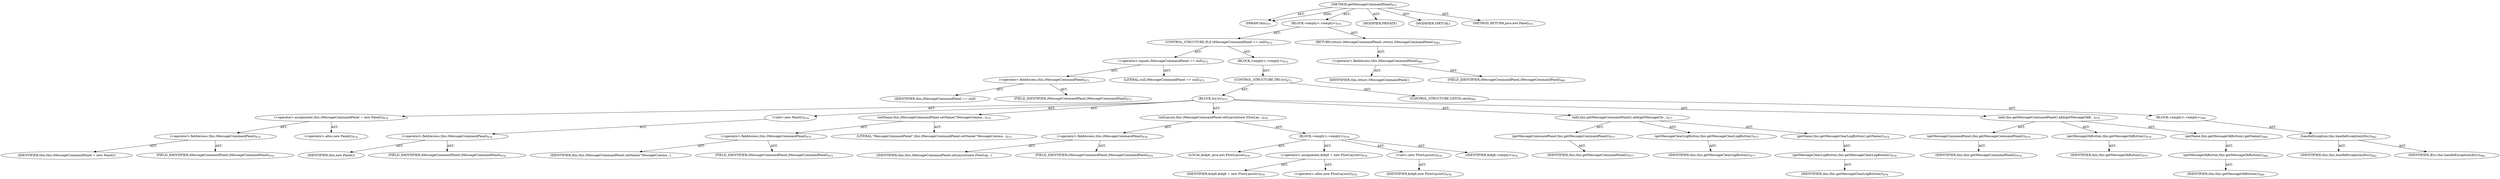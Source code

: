 digraph "getMessageCommandPanel" {  
"111669149749" [label = <(METHOD,getMessageCommandPanel)<SUB>971</SUB>> ]
"115964117034" [label = <(PARAM,this)<SUB>971</SUB>> ]
"25769803956" [label = <(BLOCK,&lt;empty&gt;,&lt;empty&gt;)<SUB>971</SUB>> ]
"47244640377" [label = <(CONTROL_STRUCTURE,IF,if (iMessageCommandPanel == null))<SUB>972</SUB>> ]
"30064772080" [label = <(&lt;operator&gt;.equals,iMessageCommandPanel == null)<SUB>972</SUB>> ]
"30064772081" [label = <(&lt;operator&gt;.fieldAccess,this.iMessageCommandPanel)<SUB>972</SUB>> ]
"68719477401" [label = <(IDENTIFIER,this,iMessageCommandPanel == null)> ]
"55834575208" [label = <(FIELD_IDENTIFIER,iMessageCommandPanel,iMessageCommandPanel)<SUB>972</SUB>> ]
"90194313432" [label = <(LITERAL,null,iMessageCommandPanel == null)<SUB>972</SUB>> ]
"25769803957" [label = <(BLOCK,&lt;empty&gt;,&lt;empty&gt;)<SUB>972</SUB>> ]
"47244640378" [label = <(CONTROL_STRUCTURE,TRY,try)<SUB>973</SUB>> ]
"25769803958" [label = <(BLOCK,try,try)<SUB>973</SUB>> ]
"30064772082" [label = <(&lt;operator&gt;.assignment,this.iMessageCommandPanel = new Panel())<SUB>974</SUB>> ]
"30064772083" [label = <(&lt;operator&gt;.fieldAccess,this.iMessageCommandPanel)<SUB>974</SUB>> ]
"68719477402" [label = <(IDENTIFIER,this,this.iMessageCommandPanel = new Panel())> ]
"55834575209" [label = <(FIELD_IDENTIFIER,iMessageCommandPanel,iMessageCommandPanel)<SUB>974</SUB>> ]
"30064772084" [label = <(&lt;operator&gt;.alloc,new Panel())<SUB>974</SUB>> ]
"30064772085" [label = <(&lt;init&gt;,new Panel())<SUB>974</SUB>> ]
"30064772086" [label = <(&lt;operator&gt;.fieldAccess,this.iMessageCommandPanel)<SUB>974</SUB>> ]
"68719477403" [label = <(IDENTIFIER,this,new Panel())> ]
"55834575210" [label = <(FIELD_IDENTIFIER,iMessageCommandPanel,iMessageCommandPanel)<SUB>974</SUB>> ]
"30064772087" [label = <(setName,this.iMessageCommandPanel.setName(&quot;MessageComma...)<SUB>975</SUB>> ]
"30064772088" [label = <(&lt;operator&gt;.fieldAccess,this.iMessageCommandPanel)<SUB>975</SUB>> ]
"68719477404" [label = <(IDENTIFIER,this,this.iMessageCommandPanel.setName(&quot;MessageComma...)> ]
"55834575211" [label = <(FIELD_IDENTIFIER,iMessageCommandPanel,iMessageCommandPanel)<SUB>975</SUB>> ]
"90194313433" [label = <(LITERAL,&quot;MessageCommandPanel&quot;,this.iMessageCommandPanel.setName(&quot;MessageComma...)<SUB>975</SUB>> ]
"30064772089" [label = <(setLayout,this.iMessageCommandPanel.setLayout(new FlowLay...)<SUB>976</SUB>> ]
"30064772090" [label = <(&lt;operator&gt;.fieldAccess,this.iMessageCommandPanel)<SUB>976</SUB>> ]
"68719477405" [label = <(IDENTIFIER,this,this.iMessageCommandPanel.setLayout(new FlowLay...)> ]
"55834575212" [label = <(FIELD_IDENTIFIER,iMessageCommandPanel,iMessageCommandPanel)<SUB>976</SUB>> ]
"25769803959" [label = <(BLOCK,&lt;empty&gt;,&lt;empty&gt;)<SUB>976</SUB>> ]
"94489280527" [label = <(LOCAL,$obj6: java.awt.FlowLayout)<SUB>976</SUB>> ]
"30064772091" [label = <(&lt;operator&gt;.assignment,$obj6 = new FlowLayout())<SUB>976</SUB>> ]
"68719477406" [label = <(IDENTIFIER,$obj6,$obj6 = new FlowLayout())<SUB>976</SUB>> ]
"30064772092" [label = <(&lt;operator&gt;.alloc,new FlowLayout())<SUB>976</SUB>> ]
"30064772093" [label = <(&lt;init&gt;,new FlowLayout())<SUB>976</SUB>> ]
"68719477407" [label = <(IDENTIFIER,$obj6,new FlowLayout())<SUB>976</SUB>> ]
"68719477408" [label = <(IDENTIFIER,$obj6,&lt;empty&gt;)<SUB>976</SUB>> ]
"30064772094" [label = <(add,this.getMessageCommandPanel().add(getMessageCle...)<SUB>977</SUB>> ]
"30064772095" [label = <(getMessageCommandPanel,this.getMessageCommandPanel())<SUB>977</SUB>> ]
"68719476893" [label = <(IDENTIFIER,this,this.getMessageCommandPanel())<SUB>977</SUB>> ]
"30064772096" [label = <(getMessageClearLogButton,this.getMessageClearLogButton())<SUB>977</SUB>> ]
"68719476891" [label = <(IDENTIFIER,this,this.getMessageClearLogButton())<SUB>977</SUB>> ]
"30064772097" [label = <(getName,this.getMessageClearLogButton().getName())<SUB>978</SUB>> ]
"30064772098" [label = <(getMessageClearLogButton,this.getMessageClearLogButton())<SUB>978</SUB>> ]
"68719476892" [label = <(IDENTIFIER,this,this.getMessageClearLogButton())<SUB>978</SUB>> ]
"30064772099" [label = <(add,this.getMessageCommandPanel().add(getMessageOkB...)<SUB>979</SUB>> ]
"30064772100" [label = <(getMessageCommandPanel,this.getMessageCommandPanel())<SUB>979</SUB>> ]
"68719476896" [label = <(IDENTIFIER,this,this.getMessageCommandPanel())<SUB>979</SUB>> ]
"30064772101" [label = <(getMessageOkButton,this.getMessageOkButton())<SUB>979</SUB>> ]
"68719476894" [label = <(IDENTIFIER,this,this.getMessageOkButton())<SUB>979</SUB>> ]
"30064772102" [label = <(getName,this.getMessageOkButton().getName())<SUB>980</SUB>> ]
"30064772103" [label = <(getMessageOkButton,this.getMessageOkButton())<SUB>980</SUB>> ]
"68719476895" [label = <(IDENTIFIER,this,this.getMessageOkButton())<SUB>980</SUB>> ]
"47244640379" [label = <(CONTROL_STRUCTURE,CATCH,catch)<SUB>981</SUB>> ]
"25769803960" [label = <(BLOCK,&lt;empty&gt;,&lt;empty&gt;)<SUB>981</SUB>> ]
"30064772104" [label = <(handleException,this.handleException(iExc))<SUB>982</SUB>> ]
"68719476897" [label = <(IDENTIFIER,this,this.handleException(iExc))<SUB>982</SUB>> ]
"68719477409" [label = <(IDENTIFIER,iExc,this.handleException(iExc))<SUB>982</SUB>> ]
"146028888089" [label = <(RETURN,return iMessageCommandPanel;,return iMessageCommandPanel;)<SUB>985</SUB>> ]
"30064772105" [label = <(&lt;operator&gt;.fieldAccess,this.iMessageCommandPanel)<SUB>985</SUB>> ]
"68719477410" [label = <(IDENTIFIER,this,return iMessageCommandPanel;)> ]
"55834575213" [label = <(FIELD_IDENTIFIER,iMessageCommandPanel,iMessageCommandPanel)<SUB>985</SUB>> ]
"133143986328" [label = <(MODIFIER,PRIVATE)> ]
"133143986329" [label = <(MODIFIER,VIRTUAL)> ]
"128849018933" [label = <(METHOD_RETURN,java.awt.Panel)<SUB>971</SUB>> ]
  "111669149749" -> "115964117034"  [ label = "AST: "] 
  "111669149749" -> "25769803956"  [ label = "AST: "] 
  "111669149749" -> "133143986328"  [ label = "AST: "] 
  "111669149749" -> "133143986329"  [ label = "AST: "] 
  "111669149749" -> "128849018933"  [ label = "AST: "] 
  "25769803956" -> "47244640377"  [ label = "AST: "] 
  "25769803956" -> "146028888089"  [ label = "AST: "] 
  "47244640377" -> "30064772080"  [ label = "AST: "] 
  "47244640377" -> "25769803957"  [ label = "AST: "] 
  "30064772080" -> "30064772081"  [ label = "AST: "] 
  "30064772080" -> "90194313432"  [ label = "AST: "] 
  "30064772081" -> "68719477401"  [ label = "AST: "] 
  "30064772081" -> "55834575208"  [ label = "AST: "] 
  "25769803957" -> "47244640378"  [ label = "AST: "] 
  "47244640378" -> "25769803958"  [ label = "AST: "] 
  "47244640378" -> "47244640379"  [ label = "AST: "] 
  "25769803958" -> "30064772082"  [ label = "AST: "] 
  "25769803958" -> "30064772085"  [ label = "AST: "] 
  "25769803958" -> "30064772087"  [ label = "AST: "] 
  "25769803958" -> "30064772089"  [ label = "AST: "] 
  "25769803958" -> "30064772094"  [ label = "AST: "] 
  "25769803958" -> "30064772099"  [ label = "AST: "] 
  "30064772082" -> "30064772083"  [ label = "AST: "] 
  "30064772082" -> "30064772084"  [ label = "AST: "] 
  "30064772083" -> "68719477402"  [ label = "AST: "] 
  "30064772083" -> "55834575209"  [ label = "AST: "] 
  "30064772085" -> "30064772086"  [ label = "AST: "] 
  "30064772086" -> "68719477403"  [ label = "AST: "] 
  "30064772086" -> "55834575210"  [ label = "AST: "] 
  "30064772087" -> "30064772088"  [ label = "AST: "] 
  "30064772087" -> "90194313433"  [ label = "AST: "] 
  "30064772088" -> "68719477404"  [ label = "AST: "] 
  "30064772088" -> "55834575211"  [ label = "AST: "] 
  "30064772089" -> "30064772090"  [ label = "AST: "] 
  "30064772089" -> "25769803959"  [ label = "AST: "] 
  "30064772090" -> "68719477405"  [ label = "AST: "] 
  "30064772090" -> "55834575212"  [ label = "AST: "] 
  "25769803959" -> "94489280527"  [ label = "AST: "] 
  "25769803959" -> "30064772091"  [ label = "AST: "] 
  "25769803959" -> "30064772093"  [ label = "AST: "] 
  "25769803959" -> "68719477408"  [ label = "AST: "] 
  "30064772091" -> "68719477406"  [ label = "AST: "] 
  "30064772091" -> "30064772092"  [ label = "AST: "] 
  "30064772093" -> "68719477407"  [ label = "AST: "] 
  "30064772094" -> "30064772095"  [ label = "AST: "] 
  "30064772094" -> "30064772096"  [ label = "AST: "] 
  "30064772094" -> "30064772097"  [ label = "AST: "] 
  "30064772095" -> "68719476893"  [ label = "AST: "] 
  "30064772096" -> "68719476891"  [ label = "AST: "] 
  "30064772097" -> "30064772098"  [ label = "AST: "] 
  "30064772098" -> "68719476892"  [ label = "AST: "] 
  "30064772099" -> "30064772100"  [ label = "AST: "] 
  "30064772099" -> "30064772101"  [ label = "AST: "] 
  "30064772099" -> "30064772102"  [ label = "AST: "] 
  "30064772100" -> "68719476896"  [ label = "AST: "] 
  "30064772101" -> "68719476894"  [ label = "AST: "] 
  "30064772102" -> "30064772103"  [ label = "AST: "] 
  "30064772103" -> "68719476895"  [ label = "AST: "] 
  "47244640379" -> "25769803960"  [ label = "AST: "] 
  "25769803960" -> "30064772104"  [ label = "AST: "] 
  "30064772104" -> "68719476897"  [ label = "AST: "] 
  "30064772104" -> "68719477409"  [ label = "AST: "] 
  "146028888089" -> "30064772105"  [ label = "AST: "] 
  "30064772105" -> "68719477410"  [ label = "AST: "] 
  "30064772105" -> "55834575213"  [ label = "AST: "] 
  "111669149749" -> "115964117034"  [ label = "DDG: "] 
}
